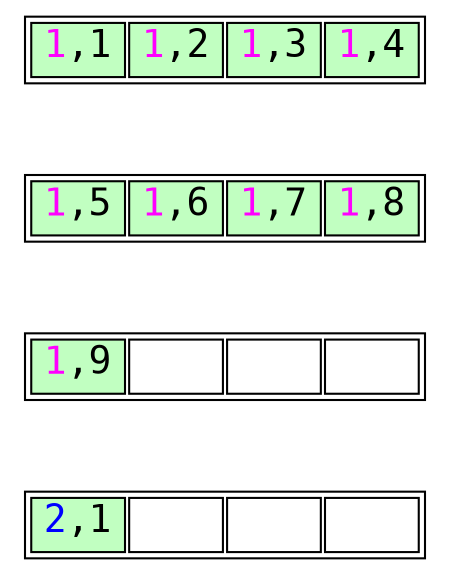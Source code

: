 // Example B-Tree graph
//
// Breadth-first order
//
// Start from root, go left to right
//
// Workflow:
//
// $ dot -T svg btree.dot -o btree.svg;

digraph nbtree {
graph [fontname = "monospace"];
node [shape = none,height=.1,fontname = "monospace",fontsize=18];
// Level 0 (leaf level)
leafnode_2[ label=<<table width="180">
                    <tr>
                        <td bgcolor='darkseagreen1' port="t2" width="45"><font color="magenta">1</font>,1</td>
                        <td bgcolor='darkseagreen1' port="t3" width="45"><font color="magenta">1</font>,2</td>
                        <td bgcolor='darkseagreen1' port="t4" width="45"><font color="magenta">1</font>,3</td>
                        <td bgcolor='darkseagreen1' port="t4" width="45"><font color="magenta">1</font>,4</td>
                    </tr>
                </table>
               >
        ];
edge[style=invis];
"leafnode_2" -> "leafnode_3"
leafnode_3[ label=<<table width="180">
                    <tr>
                        <td bgcolor='darkseagreen1' port="t4" width="45"><font color="magenta">1</font>,5</td>
                        <td bgcolor='darkseagreen1' port="t4" width="45"><font color="magenta">1</font>,6</td>
                        <td bgcolor='darkseagreen1' port="t4" width="45"><font color="magenta">1</font>,7</td>
                        <td bgcolor='darkseagreen1' port="t4" width="45"><font color="magenta">1</font>,8</td>
                    </tr>
                </table>
               >
        ];
edge[style=invis];
"leafnode_3" -> "leafnode_4"
leafnode_4[ label=<<table width="180">
                    <tr>
                        <td bgcolor='darkseagreen1' port="t4" width="45"><font color="magenta">1</font>,9</td>
                        <td bgcolor='white' port="t3" width="45"></td>
                        <td bgcolor='white' port="t3" width="45"></td>
                        <td bgcolor='white' port="t3" width="45"></td>
                    </tr>
                </table>
               >
        ];
edge[style=invis];
"leafnode_4" -> "leafnode_5"
leafnode_5[ label=<<table width="180">
                    <tr>
                        <td bgcolor='darkseagreen1' port="t4" width="45"><font color="blue">2</font>,1</td>
                        <td bgcolor='white' port="t3" width="45"></td>
                        <td bgcolor='white' port="t3" width="45"></td>
                        <td bgcolor='white' port="t3" width="45"></td>
                    </tr>
                </table>
               >
        ];
//Force alignment from root to internal to leaf levels:
//edge[style=invis];
//"rootnode":d1 -> "leafnode_2":t2
}
